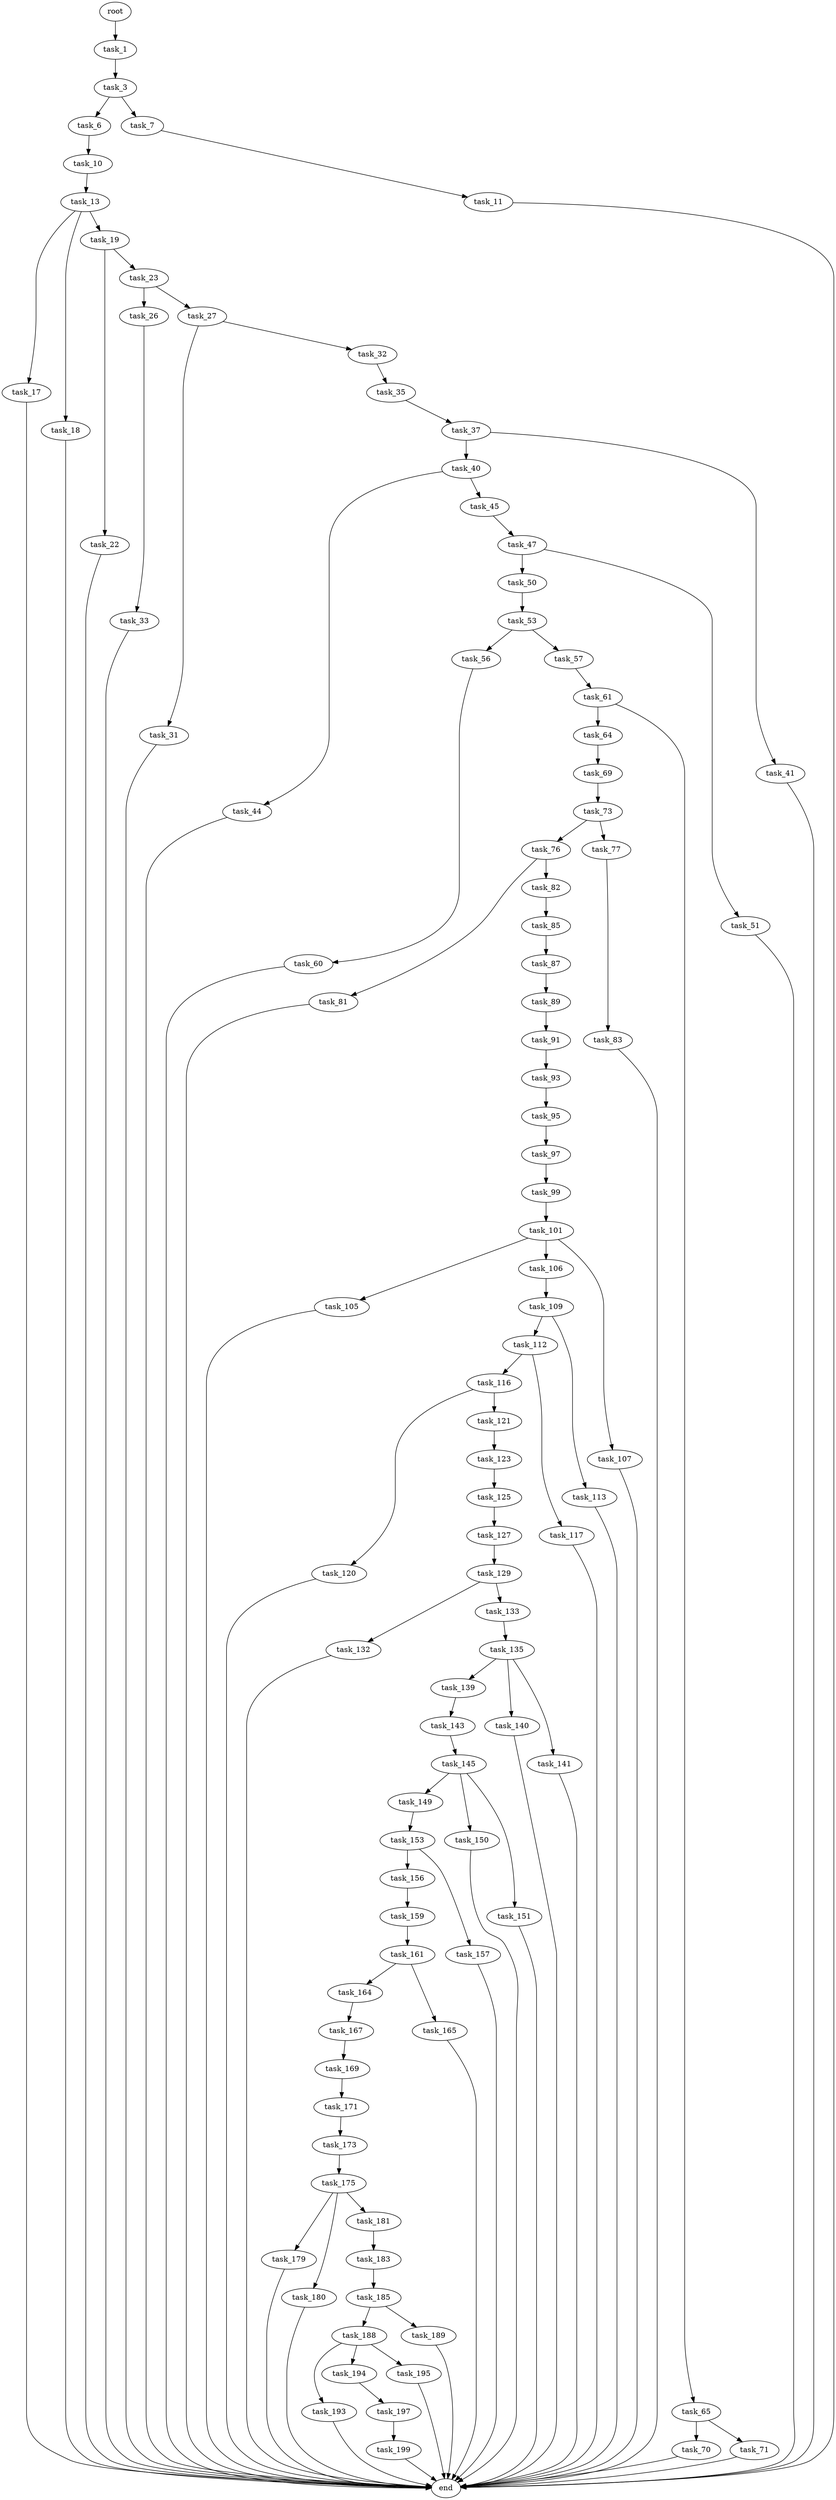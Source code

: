 digraph G {
  root [size="0.000000"];
  task_1 [size="234466813893.000000"];
  task_3 [size="1073741824000.000000"];
  task_6 [size="68719476736.000000"];
  task_7 [size="2630505200.000000"];
  task_10 [size="253438863185.000000"];
  task_11 [size="8589934592.000000"];
  task_13 [size="15562566321.000000"];
  end [size="0.000000"];
  task_17 [size="12490957655.000000"];
  task_18 [size="5501490653.000000"];
  task_19 [size="450816401.000000"];
  task_22 [size="782757789696.000000"];
  task_23 [size="782757789696.000000"];
  task_26 [size="28965484547.000000"];
  task_27 [size="231928233984.000000"];
  task_33 [size="8838101797.000000"];
  task_31 [size="163579835544.000000"];
  task_32 [size="28991029248.000000"];
  task_35 [size="8610967774.000000"];
  task_37 [size="8267918684.000000"];
  task_40 [size="67543483004.000000"];
  task_41 [size="32910971349.000000"];
  task_44 [size="171151385093.000000"];
  task_45 [size="254376916650.000000"];
  task_47 [size="171580612003.000000"];
  task_50 [size="10825464821.000000"];
  task_51 [size="289431270236.000000"];
  task_53 [size="8882089136.000000"];
  task_56 [size="213309071659.000000"];
  task_57 [size="30709292191.000000"];
  task_60 [size="1073741824000.000000"];
  task_61 [size="28991029248.000000"];
  task_64 [size="22310866218.000000"];
  task_65 [size="42668557353.000000"];
  task_69 [size="1073741824000.000000"];
  task_70 [size="85689063541.000000"];
  task_71 [size="296855040768.000000"];
  task_73 [size="154675463392.000000"];
  task_76 [size="418881953155.000000"];
  task_77 [size="549755813888.000000"];
  task_81 [size="162742227752.000000"];
  task_82 [size="1073741824000.000000"];
  task_83 [size="545400426566.000000"];
  task_85 [size="181474418016.000000"];
  task_87 [size="32584586131.000000"];
  task_89 [size="549755813888.000000"];
  task_91 [size="279845621859.000000"];
  task_93 [size="1073741824000.000000"];
  task_95 [size="8589934592.000000"];
  task_97 [size="24775778952.000000"];
  task_99 [size="28978242766.000000"];
  task_101 [size="231928233984.000000"];
  task_105 [size="275449550664.000000"];
  task_106 [size="368293445632.000000"];
  task_107 [size="28991029248.000000"];
  task_109 [size="6460750627.000000"];
  task_112 [size="1437208705.000000"];
  task_113 [size="782757789696.000000"];
  task_116 [size="201190490916.000000"];
  task_117 [size="4429452214.000000"];
  task_120 [size="3431890868.000000"];
  task_121 [size="299177079887.000000"];
  task_123 [size="43994595593.000000"];
  task_125 [size="749175318625.000000"];
  task_127 [size="134217728000.000000"];
  task_129 [size="368293445632.000000"];
  task_132 [size="709618479856.000000"];
  task_133 [size="187040275404.000000"];
  task_135 [size="8589934592.000000"];
  task_139 [size="678971549360.000000"];
  task_140 [size="1073741824000.000000"];
  task_141 [size="40603350906.000000"];
  task_143 [size="452461668773.000000"];
  task_145 [size="1023041814615.000000"];
  task_149 [size="9007777993.000000"];
  task_150 [size="90976678718.000000"];
  task_151 [size="8450974669.000000"];
  task_153 [size="782757789696.000000"];
  task_156 [size="1073741824000.000000"];
  task_157 [size="435837599875.000000"];
  task_159 [size="549755813888.000000"];
  task_161 [size="549755813888.000000"];
  task_164 [size="48895756728.000000"];
  task_165 [size="7148189246.000000"];
  task_167 [size="68719476736.000000"];
  task_169 [size="171043807392.000000"];
  task_171 [size="8589934592.000000"];
  task_173 [size="5053898117.000000"];
  task_175 [size="375034579256.000000"];
  task_179 [size="90126250140.000000"];
  task_180 [size="368293445632.000000"];
  task_181 [size="9859818490.000000"];
  task_183 [size="4435876733.000000"];
  task_185 [size="1073741824000.000000"];
  task_188 [size="96253743131.000000"];
  task_189 [size="24359358510.000000"];
  task_193 [size="41488328461.000000"];
  task_194 [size="33852455808.000000"];
  task_195 [size="368293445632.000000"];
  task_197 [size="3869839160.000000"];
  task_199 [size="68719476736.000000"];

  root -> task_1 [size="1.000000"];
  task_1 -> task_3 [size="411041792.000000"];
  task_3 -> task_6 [size="838860800.000000"];
  task_3 -> task_7 [size="838860800.000000"];
  task_6 -> task_10 [size="134217728.000000"];
  task_7 -> task_11 [size="301989888.000000"];
  task_10 -> task_13 [size="411041792.000000"];
  task_11 -> end [size="1.000000"];
  task_13 -> task_17 [size="679477248.000000"];
  task_13 -> task_18 [size="679477248.000000"];
  task_13 -> task_19 [size="679477248.000000"];
  task_17 -> end [size="1.000000"];
  task_18 -> end [size="1.000000"];
  task_19 -> task_22 [size="33554432.000000"];
  task_19 -> task_23 [size="33554432.000000"];
  task_22 -> end [size="1.000000"];
  task_23 -> task_26 [size="679477248.000000"];
  task_23 -> task_27 [size="679477248.000000"];
  task_26 -> task_33 [size="679477248.000000"];
  task_27 -> task_31 [size="301989888.000000"];
  task_27 -> task_32 [size="301989888.000000"];
  task_33 -> end [size="1.000000"];
  task_31 -> end [size="1.000000"];
  task_32 -> task_35 [size="75497472.000000"];
  task_35 -> task_37 [size="301989888.000000"];
  task_37 -> task_40 [size="33554432.000000"];
  task_37 -> task_41 [size="33554432.000000"];
  task_40 -> task_44 [size="75497472.000000"];
  task_40 -> task_45 [size="75497472.000000"];
  task_41 -> end [size="1.000000"];
  task_44 -> end [size="1.000000"];
  task_45 -> task_47 [size="411041792.000000"];
  task_47 -> task_50 [size="301989888.000000"];
  task_47 -> task_51 [size="301989888.000000"];
  task_50 -> task_53 [size="209715200.000000"];
  task_51 -> end [size="1.000000"];
  task_53 -> task_56 [size="536870912.000000"];
  task_53 -> task_57 [size="536870912.000000"];
  task_56 -> task_60 [size="411041792.000000"];
  task_57 -> task_61 [size="838860800.000000"];
  task_60 -> end [size="1.000000"];
  task_61 -> task_64 [size="75497472.000000"];
  task_61 -> task_65 [size="75497472.000000"];
  task_64 -> task_69 [size="33554432.000000"];
  task_65 -> task_70 [size="679477248.000000"];
  task_65 -> task_71 [size="679477248.000000"];
  task_69 -> task_73 [size="838860800.000000"];
  task_70 -> end [size="1.000000"];
  task_71 -> end [size="1.000000"];
  task_73 -> task_76 [size="209715200.000000"];
  task_73 -> task_77 [size="209715200.000000"];
  task_76 -> task_81 [size="411041792.000000"];
  task_76 -> task_82 [size="411041792.000000"];
  task_77 -> task_83 [size="536870912.000000"];
  task_81 -> end [size="1.000000"];
  task_82 -> task_85 [size="838860800.000000"];
  task_83 -> end [size="1.000000"];
  task_85 -> task_87 [size="134217728.000000"];
  task_87 -> task_89 [size="838860800.000000"];
  task_89 -> task_91 [size="536870912.000000"];
  task_91 -> task_93 [size="838860800.000000"];
  task_93 -> task_95 [size="838860800.000000"];
  task_95 -> task_97 [size="33554432.000000"];
  task_97 -> task_99 [size="411041792.000000"];
  task_99 -> task_101 [size="536870912.000000"];
  task_101 -> task_105 [size="301989888.000000"];
  task_101 -> task_106 [size="301989888.000000"];
  task_101 -> task_107 [size="301989888.000000"];
  task_105 -> end [size="1.000000"];
  task_106 -> task_109 [size="411041792.000000"];
  task_107 -> end [size="1.000000"];
  task_109 -> task_112 [size="209715200.000000"];
  task_109 -> task_113 [size="209715200.000000"];
  task_112 -> task_116 [size="33554432.000000"];
  task_112 -> task_117 [size="33554432.000000"];
  task_113 -> end [size="1.000000"];
  task_116 -> task_120 [size="838860800.000000"];
  task_116 -> task_121 [size="838860800.000000"];
  task_117 -> end [size="1.000000"];
  task_120 -> end [size="1.000000"];
  task_121 -> task_123 [size="301989888.000000"];
  task_123 -> task_125 [size="33554432.000000"];
  task_125 -> task_127 [size="838860800.000000"];
  task_127 -> task_129 [size="209715200.000000"];
  task_129 -> task_132 [size="411041792.000000"];
  task_129 -> task_133 [size="411041792.000000"];
  task_132 -> end [size="1.000000"];
  task_133 -> task_135 [size="134217728.000000"];
  task_135 -> task_139 [size="33554432.000000"];
  task_135 -> task_140 [size="33554432.000000"];
  task_135 -> task_141 [size="33554432.000000"];
  task_139 -> task_143 [size="536870912.000000"];
  task_140 -> end [size="1.000000"];
  task_141 -> end [size="1.000000"];
  task_143 -> task_145 [size="301989888.000000"];
  task_145 -> task_149 [size="838860800.000000"];
  task_145 -> task_150 [size="838860800.000000"];
  task_145 -> task_151 [size="838860800.000000"];
  task_149 -> task_153 [size="209715200.000000"];
  task_150 -> end [size="1.000000"];
  task_151 -> end [size="1.000000"];
  task_153 -> task_156 [size="679477248.000000"];
  task_153 -> task_157 [size="679477248.000000"];
  task_156 -> task_159 [size="838860800.000000"];
  task_157 -> end [size="1.000000"];
  task_159 -> task_161 [size="536870912.000000"];
  task_161 -> task_164 [size="536870912.000000"];
  task_161 -> task_165 [size="536870912.000000"];
  task_164 -> task_167 [size="838860800.000000"];
  task_165 -> end [size="1.000000"];
  task_167 -> task_169 [size="134217728.000000"];
  task_169 -> task_171 [size="134217728.000000"];
  task_171 -> task_173 [size="33554432.000000"];
  task_173 -> task_175 [size="301989888.000000"];
  task_175 -> task_179 [size="301989888.000000"];
  task_175 -> task_180 [size="301989888.000000"];
  task_175 -> task_181 [size="301989888.000000"];
  task_179 -> end [size="1.000000"];
  task_180 -> end [size="1.000000"];
  task_181 -> task_183 [size="536870912.000000"];
  task_183 -> task_185 [size="134217728.000000"];
  task_185 -> task_188 [size="838860800.000000"];
  task_185 -> task_189 [size="838860800.000000"];
  task_188 -> task_193 [size="411041792.000000"];
  task_188 -> task_194 [size="411041792.000000"];
  task_188 -> task_195 [size="411041792.000000"];
  task_189 -> end [size="1.000000"];
  task_193 -> end [size="1.000000"];
  task_194 -> task_197 [size="134217728.000000"];
  task_195 -> end [size="1.000000"];
  task_197 -> task_199 [size="134217728.000000"];
  task_199 -> end [size="1.000000"];
}
